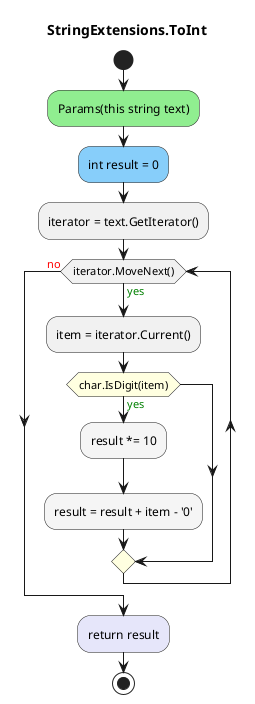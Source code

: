 @startuml StringExtensions.ToInt
title StringExtensions.ToInt
start
#LightGreen:Params(this string text);
#LightSkyBlue:int result = 0;
:iterator = text.GetIterator();
while (iterator.MoveNext()) is (<color:green>yes)
:item = iterator.Current();
            #LightYellow:if (char.IsDigit(item)) then (<color:green>yes)
                    #WhiteSmoke:result *= 10;
                    #WhiteSmoke:result = result + item - '0';
            endif
endwhile (<color:red>no)
#Lavender:return result;
stop
@enduml
